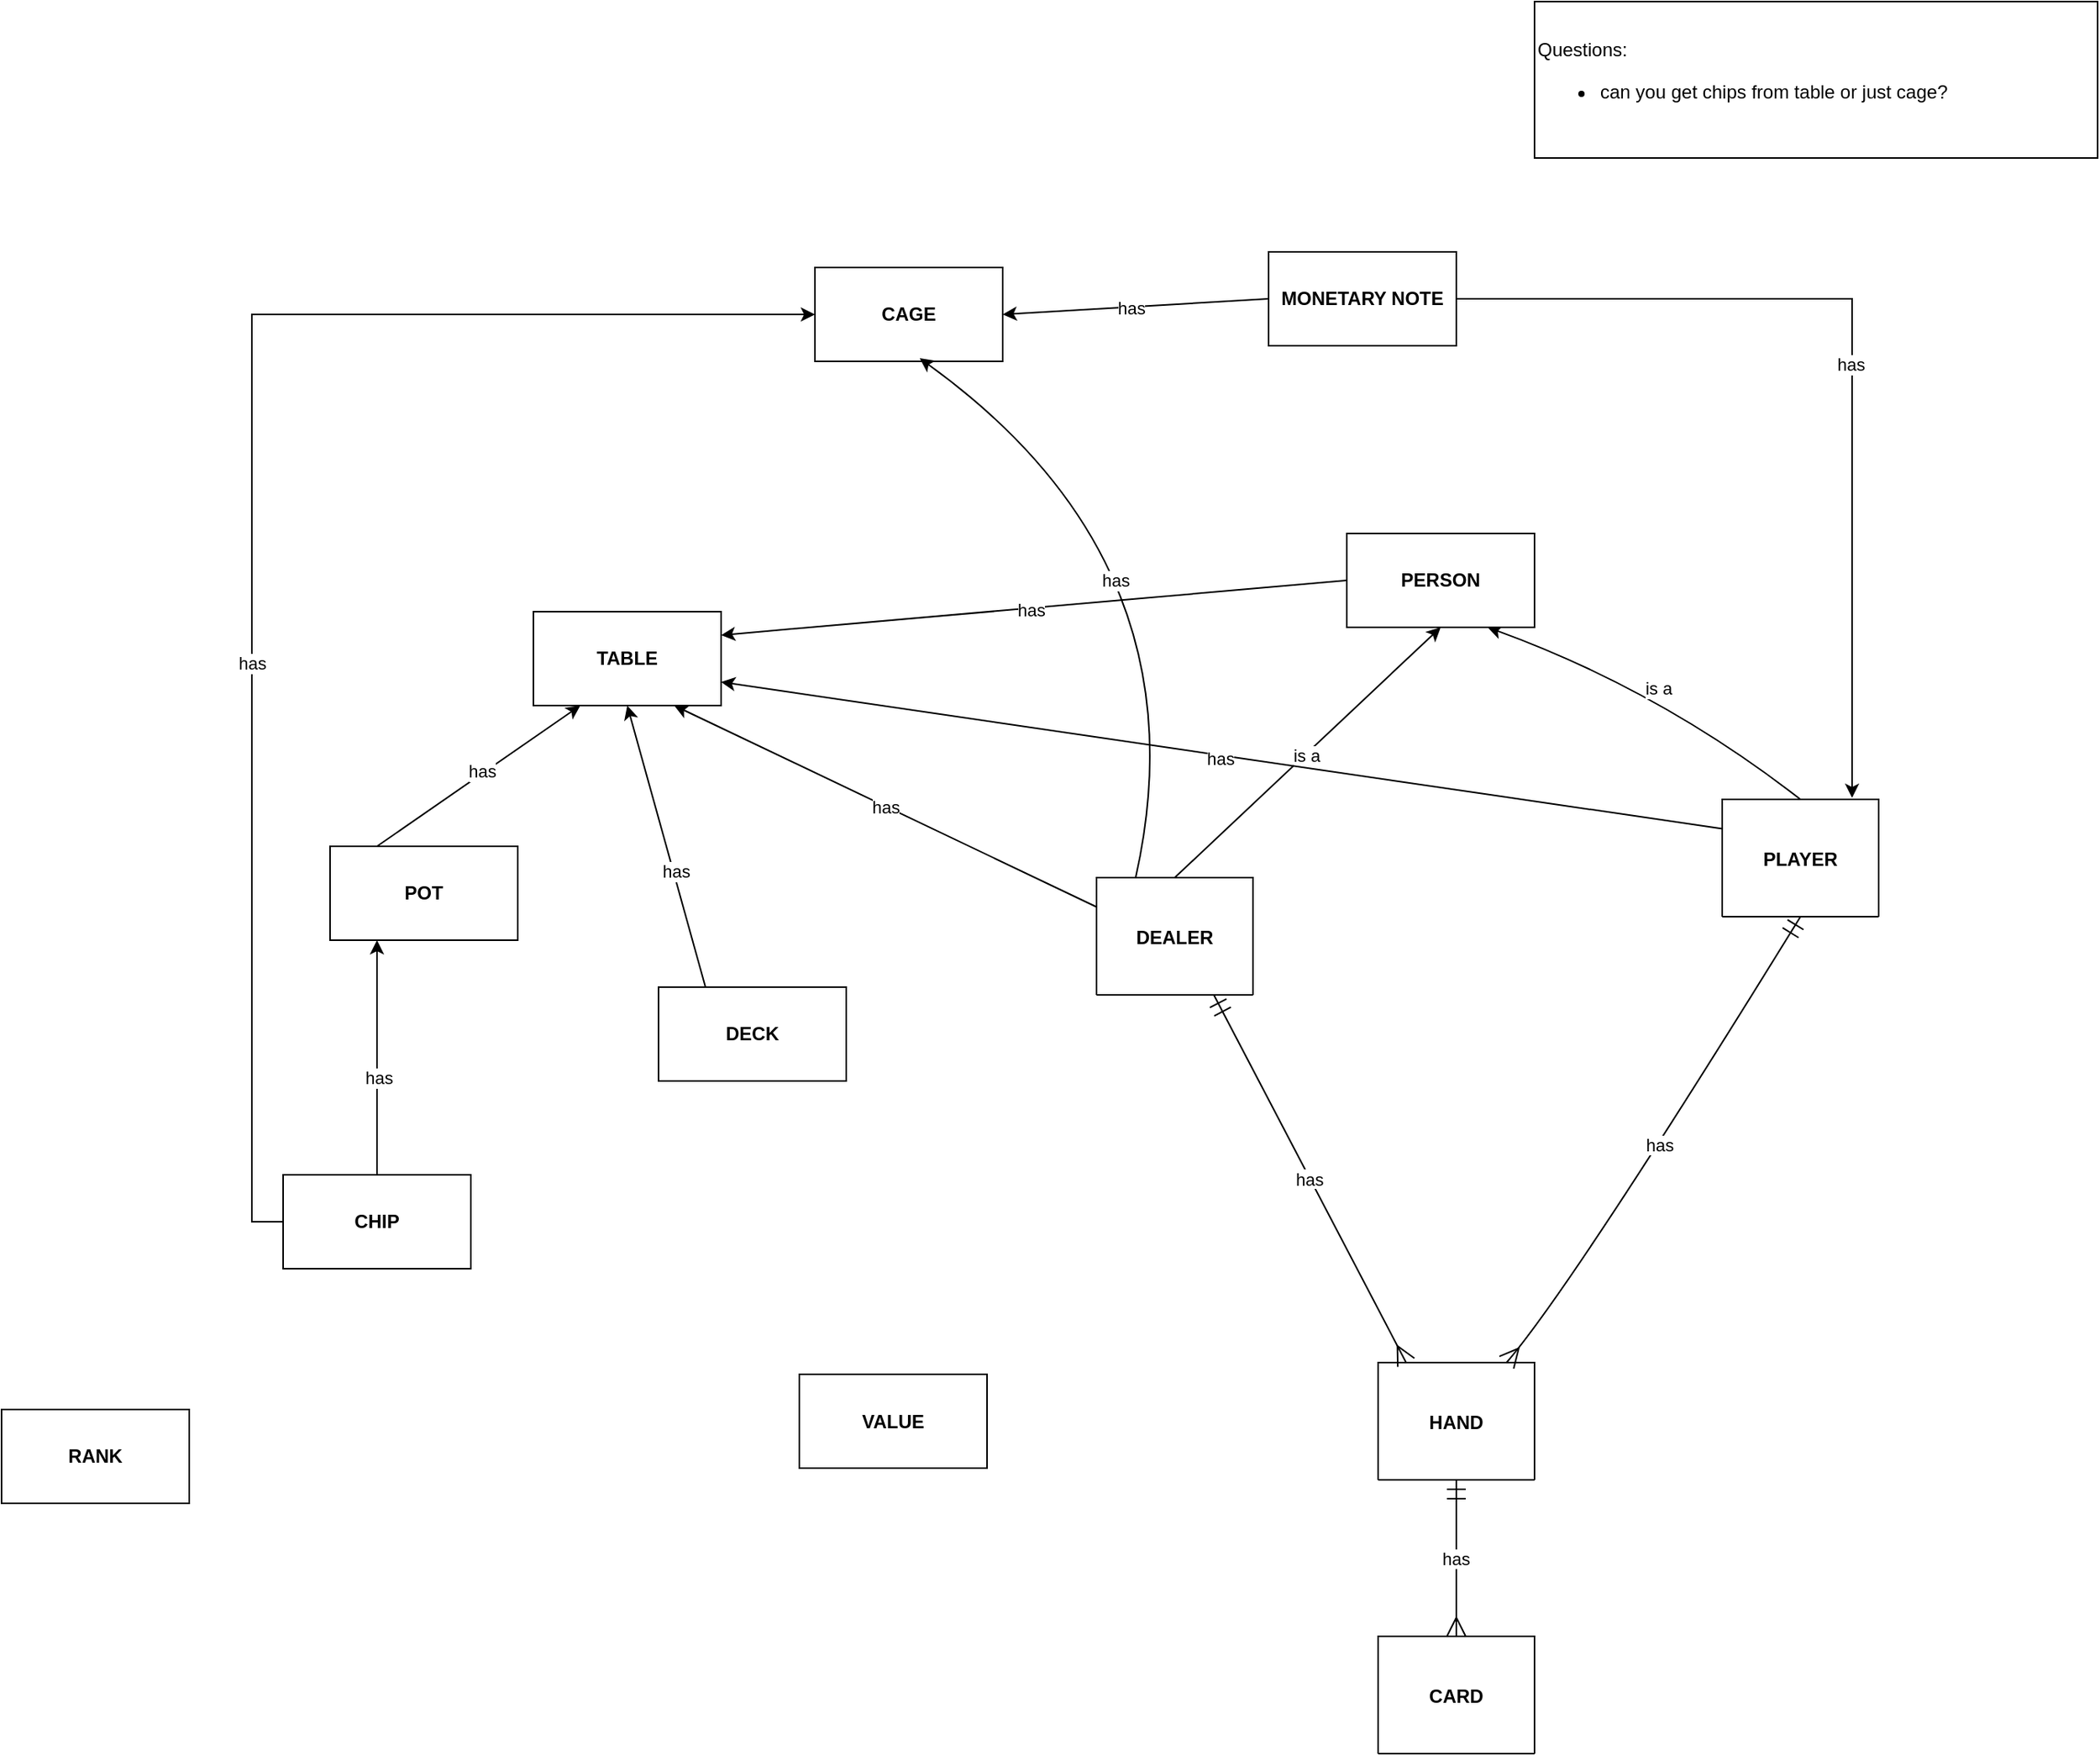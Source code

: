 <mxfile version="22.1.5" type="github">
  <diagram name="Page-1" id="UZQ5byCJ-S6CaqRD8Hsg">
    <mxGraphModel dx="3134" dy="1864" grid="1" gridSize="10" guides="1" tooltips="1" connect="1" arrows="1" fold="1" page="1" pageScale="1" pageWidth="850" pageHeight="1100" math="0" shadow="0">
      <root>
        <mxCell id="0" />
        <mxCell id="1" parent="0" />
        <mxCell id="sKK7W5GRqktyaH6itG1t-36" style="orthogonalLoop=1;jettySize=auto;html=1;exitX=0.5;exitY=0;exitDx=0;exitDy=0;entryX=0.5;entryY=1;entryDx=0;entryDy=0;curved=1;" edge="1" parent="1" source="2" target="sKK7W5GRqktyaH6itG1t-29">
          <mxGeometry relative="1" as="geometry" />
        </mxCell>
        <mxCell id="sKK7W5GRqktyaH6itG1t-37" value="is a" style="edgeLabel;html=1;align=center;verticalAlign=middle;resizable=0;points=[];" vertex="1" connectable="0" parent="sKK7W5GRqktyaH6itG1t-36">
          <mxGeometry x="-0.02" relative="1" as="geometry">
            <mxPoint as="offset" />
          </mxGeometry>
        </mxCell>
        <mxCell id="sKK7W5GRqktyaH6itG1t-51" style="orthogonalLoop=1;jettySize=auto;html=1;exitX=0;exitY=0.25;exitDx=0;exitDy=0;entryX=0.75;entryY=1;entryDx=0;entryDy=0;curved=1;" edge="1" parent="1" source="2" target="sKK7W5GRqktyaH6itG1t-28">
          <mxGeometry relative="1" as="geometry" />
        </mxCell>
        <mxCell id="sKK7W5GRqktyaH6itG1t-52" value="has" style="edgeLabel;html=1;align=center;verticalAlign=middle;resizable=0;points=[];" vertex="1" connectable="0" parent="sKK7W5GRqktyaH6itG1t-51">
          <mxGeometry x="-0.002" y="1" relative="1" as="geometry">
            <mxPoint y="-1" as="offset" />
          </mxGeometry>
        </mxCell>
        <mxCell id="2" value="DEALER" style="shape=table;startSize=75;container=1;collapsible=0;childLayout=tableLayout;fixedRows=1;rowLines=1;fontStyle=1;align=center;resizeLast=1;" parent="1" vertex="1">
          <mxGeometry x="-160" y="60" width="100" height="75" as="geometry" />
        </mxCell>
        <mxCell id="sKK7W5GRqktyaH6itG1t-40" style="orthogonalLoop=1;jettySize=auto;html=1;exitX=0.5;exitY=0;exitDx=0;exitDy=0;entryX=0.75;entryY=1;entryDx=0;entryDy=0;curved=1;" edge="1" parent="1" source="3" target="sKK7W5GRqktyaH6itG1t-29">
          <mxGeometry relative="1" as="geometry">
            <Array as="points">
              <mxPoint x="200" y="-60" />
            </Array>
          </mxGeometry>
        </mxCell>
        <mxCell id="sKK7W5GRqktyaH6itG1t-41" value="is a" style="edgeLabel;html=1;align=center;verticalAlign=middle;resizable=0;points=[];" vertex="1" connectable="0" parent="sKK7W5GRqktyaH6itG1t-40">
          <mxGeometry y="-1" relative="1" as="geometry">
            <mxPoint as="offset" />
          </mxGeometry>
        </mxCell>
        <mxCell id="sKK7W5GRqktyaH6itG1t-53" style="orthogonalLoop=1;jettySize=auto;html=1;exitX=0;exitY=0.25;exitDx=0;exitDy=0;entryX=1;entryY=0.75;entryDx=0;entryDy=0;curved=1;" edge="1" parent="1" source="3" target="sKK7W5GRqktyaH6itG1t-28">
          <mxGeometry relative="1" as="geometry" />
        </mxCell>
        <mxCell id="sKK7W5GRqktyaH6itG1t-54" value="has" style="edgeLabel;html=1;align=center;verticalAlign=middle;resizable=0;points=[];" vertex="1" connectable="0" parent="sKK7W5GRqktyaH6itG1t-53">
          <mxGeometry x="0.003" y="2" relative="1" as="geometry">
            <mxPoint as="offset" />
          </mxGeometry>
        </mxCell>
        <mxCell id="3" value="PLAYER" style="shape=table;startSize=75;container=1;collapsible=0;childLayout=tableLayout;fixedRows=1;rowLines=1;fontStyle=1;align=center;resizeLast=1;" parent="1" vertex="1">
          <mxGeometry x="240" y="10" width="100" height="75" as="geometry" />
        </mxCell>
        <mxCell id="4" value="HAND" style="shape=table;startSize=75;container=1;collapsible=0;childLayout=tableLayout;fixedRows=1;rowLines=1;fontStyle=1;align=center;resizeLast=1;" parent="1" vertex="1">
          <mxGeometry x="20" y="370" width="100" height="75" as="geometry" />
        </mxCell>
        <mxCell id="5" value="CARD" style="shape=table;startSize=75;container=1;collapsible=0;childLayout=tableLayout;fixedRows=1;rowLines=1;fontStyle=1;align=center;resizeLast=1;" parent="1" vertex="1">
          <mxGeometry x="20" y="545" width="100" height="75" as="geometry" />
        </mxCell>
        <mxCell id="7" value="has" style="startArrow=ERmandOne;startSize=10;;endArrow=ERmany;endSize=10;;exitX=0.75;exitY=1;entryX=0.179;entryY=0;exitDx=0;exitDy=0;" parent="1" source="2" target="4" edge="1">
          <mxGeometry relative="1" as="geometry" />
        </mxCell>
        <mxCell id="8" value="has" style="curved=1;startArrow=ERmandOne;startSize=10;;endArrow=ERmany;endSize=10;;exitX=0.5;exitY=1;entryX=0.821;entryY=0;" parent="1" source="3" target="4" edge="1">
          <mxGeometry relative="1" as="geometry">
            <Array as="points">
              <mxPoint x="145" y="320" />
            </Array>
          </mxGeometry>
        </mxCell>
        <mxCell id="9" value="has" style="curved=1;startArrow=ERmandOne;startSize=10;;endArrow=ERmany;endSize=10;;exitX=0.5;exitY=1;entryX=0.5;entryY=0;" parent="1" source="4" target="5" edge="1">
          <mxGeometry relative="1" as="geometry">
            <Array as="points" />
          </mxGeometry>
        </mxCell>
        <mxCell id="sKK7W5GRqktyaH6itG1t-42" style="orthogonalLoop=1;jettySize=auto;html=1;exitX=0.5;exitY=0;exitDx=0;exitDy=0;entryX=0.25;entryY=1;entryDx=0;entryDy=0;curved=1;" edge="1" parent="1" source="sKK7W5GRqktyaH6itG1t-12" target="sKK7W5GRqktyaH6itG1t-31">
          <mxGeometry relative="1" as="geometry" />
        </mxCell>
        <mxCell id="sKK7W5GRqktyaH6itG1t-43" value="has" style="edgeLabel;html=1;align=center;verticalAlign=middle;resizable=0;points=[];" vertex="1" connectable="0" parent="sKK7W5GRqktyaH6itG1t-42">
          <mxGeometry x="-0.174" y="-1" relative="1" as="geometry">
            <mxPoint as="offset" />
          </mxGeometry>
        </mxCell>
        <mxCell id="sKK7W5GRqktyaH6itG1t-59" style="edgeStyle=orthogonalEdgeStyle;rounded=0;orthogonalLoop=1;jettySize=auto;html=1;exitX=0;exitY=0.5;exitDx=0;exitDy=0;entryX=0;entryY=0.5;entryDx=0;entryDy=0;" edge="1" parent="1" source="sKK7W5GRqktyaH6itG1t-12" target="sKK7W5GRqktyaH6itG1t-55">
          <mxGeometry relative="1" as="geometry" />
        </mxCell>
        <mxCell id="sKK7W5GRqktyaH6itG1t-60" value="has" style="edgeLabel;html=1;align=center;verticalAlign=middle;resizable=0;points=[];" vertex="1" connectable="0" parent="sKK7W5GRqktyaH6itG1t-59">
          <mxGeometry x="-0.215" relative="1" as="geometry">
            <mxPoint as="offset" />
          </mxGeometry>
        </mxCell>
        <mxCell id="sKK7W5GRqktyaH6itG1t-12" value="&lt;b&gt;CHIP&lt;/b&gt;" style="rounded=0;whiteSpace=wrap;html=1;" vertex="1" parent="1">
          <mxGeometry x="-680" y="250" width="120" height="60" as="geometry" />
        </mxCell>
        <mxCell id="sKK7W5GRqktyaH6itG1t-13" value="&lt;b&gt;VALUE&lt;/b&gt;" style="rounded=0;whiteSpace=wrap;html=1;" vertex="1" parent="1">
          <mxGeometry x="-350" y="377.5" width="120" height="60" as="geometry" />
        </mxCell>
        <mxCell id="sKK7W5GRqktyaH6itG1t-28" value="&lt;b&gt;TABLE&lt;/b&gt;" style="rounded=0;whiteSpace=wrap;html=1;" vertex="1" parent="1">
          <mxGeometry x="-520" y="-110" width="120" height="60" as="geometry" />
        </mxCell>
        <mxCell id="sKK7W5GRqktyaH6itG1t-49" style="orthogonalLoop=1;jettySize=auto;html=1;exitX=0;exitY=0.5;exitDx=0;exitDy=0;entryX=1;entryY=0.25;entryDx=0;entryDy=0;" edge="1" parent="1" source="sKK7W5GRqktyaH6itG1t-29" target="sKK7W5GRqktyaH6itG1t-28">
          <mxGeometry relative="1" as="geometry" />
        </mxCell>
        <mxCell id="sKK7W5GRqktyaH6itG1t-50" value="has" style="edgeLabel;html=1;align=center;verticalAlign=middle;resizable=0;points=[];" vertex="1" connectable="0" parent="sKK7W5GRqktyaH6itG1t-49">
          <mxGeometry x="0.011" y="1" relative="1" as="geometry">
            <mxPoint as="offset" />
          </mxGeometry>
        </mxCell>
        <mxCell id="sKK7W5GRqktyaH6itG1t-29" value="&lt;b&gt;PERSON&lt;/b&gt;" style="rounded=0;whiteSpace=wrap;html=1;" vertex="1" parent="1">
          <mxGeometry y="-160" width="120" height="60" as="geometry" />
        </mxCell>
        <mxCell id="sKK7W5GRqktyaH6itG1t-44" style="edgeStyle=orthogonalEdgeStyle;orthogonalLoop=1;jettySize=auto;html=1;exitX=0.25;exitY=0;exitDx=0;exitDy=0;entryX=0.75;entryY=1;entryDx=0;entryDy=0;strokeColor=none;curved=1;" edge="1" parent="1" source="sKK7W5GRqktyaH6itG1t-30" target="sKK7W5GRqktyaH6itG1t-28">
          <mxGeometry relative="1" as="geometry" />
        </mxCell>
        <mxCell id="sKK7W5GRqktyaH6itG1t-30" value="&lt;b&gt;DECK&lt;/b&gt;" style="rounded=0;whiteSpace=wrap;html=1;" vertex="1" parent="1">
          <mxGeometry x="-440" y="130" width="120" height="60" as="geometry" />
        </mxCell>
        <mxCell id="sKK7W5GRqktyaH6itG1t-47" style="orthogonalLoop=1;jettySize=auto;html=1;exitX=0.25;exitY=0;exitDx=0;exitDy=0;entryX=0.25;entryY=1;entryDx=0;entryDy=0;" edge="1" parent="1" source="sKK7W5GRqktyaH6itG1t-31" target="sKK7W5GRqktyaH6itG1t-28">
          <mxGeometry relative="1" as="geometry" />
        </mxCell>
        <mxCell id="sKK7W5GRqktyaH6itG1t-48" value="has" style="edgeLabel;html=1;align=center;verticalAlign=middle;resizable=0;points=[];" vertex="1" connectable="0" parent="sKK7W5GRqktyaH6itG1t-47">
          <mxGeometry x="0.035" y="2" relative="1" as="geometry">
            <mxPoint as="offset" />
          </mxGeometry>
        </mxCell>
        <mxCell id="sKK7W5GRqktyaH6itG1t-31" value="&lt;b&gt;POT&lt;/b&gt;" style="rounded=0;whiteSpace=wrap;html=1;" vertex="1" parent="1">
          <mxGeometry x="-650" y="40" width="120" height="60" as="geometry" />
        </mxCell>
        <mxCell id="sKK7W5GRqktyaH6itG1t-35" value="&lt;b&gt;RANK&lt;/b&gt;" style="rounded=0;whiteSpace=wrap;html=1;" vertex="1" parent="1">
          <mxGeometry x="-860" y="400" width="120" height="60" as="geometry" />
        </mxCell>
        <mxCell id="sKK7W5GRqktyaH6itG1t-45" style="orthogonalLoop=1;jettySize=auto;html=1;exitX=0.25;exitY=0;exitDx=0;exitDy=0;entryX=0.5;entryY=1;entryDx=0;entryDy=0;curved=1;" edge="1" parent="1" source="sKK7W5GRqktyaH6itG1t-30" target="sKK7W5GRqktyaH6itG1t-28">
          <mxGeometry relative="1" as="geometry">
            <mxPoint x="-510" y="85" as="sourcePoint" />
            <mxPoint x="-450" y="-40" as="targetPoint" />
          </mxGeometry>
        </mxCell>
        <mxCell id="sKK7W5GRqktyaH6itG1t-46" value="has" style="edgeLabel;html=1;align=center;verticalAlign=middle;resizable=0;points=[];" vertex="1" connectable="0" parent="sKK7W5GRqktyaH6itG1t-45">
          <mxGeometry x="-0.174" y="-1" relative="1" as="geometry">
            <mxPoint as="offset" />
          </mxGeometry>
        </mxCell>
        <mxCell id="sKK7W5GRqktyaH6itG1t-55" value="&lt;b&gt;CAGE&lt;/b&gt;" style="whiteSpace=wrap;html=1;" vertex="1" parent="1">
          <mxGeometry x="-340" y="-330" width="120" height="60" as="geometry" />
        </mxCell>
        <mxCell id="sKK7W5GRqktyaH6itG1t-56" value="Questions:&lt;br&gt;&lt;ul&gt;&lt;li&gt;can you get chips from table or just cage?&lt;/li&gt;&lt;/ul&gt;" style="whiteSpace=wrap;html=1;align=left;" vertex="1" parent="1">
          <mxGeometry x="120" y="-500" width="360" height="100" as="geometry" />
        </mxCell>
        <mxCell id="sKK7W5GRqktyaH6itG1t-57" style="orthogonalLoop=1;jettySize=auto;html=1;exitX=0.25;exitY=0;exitDx=0;exitDy=0;entryX=0.558;entryY=0.967;entryDx=0;entryDy=0;entryPerimeter=0;curved=1;" edge="1" parent="1" source="2" target="sKK7W5GRqktyaH6itG1t-55">
          <mxGeometry relative="1" as="geometry">
            <Array as="points">
              <mxPoint x="-90" y="-140" />
            </Array>
          </mxGeometry>
        </mxCell>
        <mxCell id="sKK7W5GRqktyaH6itG1t-58" value="has" style="edgeLabel;html=1;align=center;verticalAlign=middle;resizable=0;points=[];" vertex="1" connectable="0" parent="sKK7W5GRqktyaH6itG1t-57">
          <mxGeometry x="0.143" y="42" relative="1" as="geometry">
            <mxPoint as="offset" />
          </mxGeometry>
        </mxCell>
        <mxCell id="sKK7W5GRqktyaH6itG1t-62" style="orthogonalLoop=1;jettySize=auto;html=1;exitX=0;exitY=0.5;exitDx=0;exitDy=0;entryX=1;entryY=0.5;entryDx=0;entryDy=0;curved=1;" edge="1" parent="1" source="sKK7W5GRqktyaH6itG1t-61" target="sKK7W5GRqktyaH6itG1t-55">
          <mxGeometry relative="1" as="geometry" />
        </mxCell>
        <mxCell id="sKK7W5GRqktyaH6itG1t-63" value="has" style="edgeLabel;html=1;align=center;verticalAlign=middle;resizable=0;points=[];" vertex="1" connectable="0" parent="sKK7W5GRqktyaH6itG1t-62">
          <mxGeometry x="0.033" y="1" relative="1" as="geometry">
            <mxPoint as="offset" />
          </mxGeometry>
        </mxCell>
        <mxCell id="sKK7W5GRqktyaH6itG1t-61" value="&lt;b&gt;MONETARY NOTE&lt;/b&gt;" style="whiteSpace=wrap;html=1;" vertex="1" parent="1">
          <mxGeometry x="-50" y="-340" width="120" height="60" as="geometry" />
        </mxCell>
        <mxCell id="sKK7W5GRqktyaH6itG1t-64" style="edgeStyle=orthogonalEdgeStyle;rounded=0;orthogonalLoop=1;jettySize=auto;html=1;exitX=1;exitY=0.5;exitDx=0;exitDy=0;entryX=0.83;entryY=-0.013;entryDx=0;entryDy=0;entryPerimeter=0;" edge="1" parent="1" source="sKK7W5GRqktyaH6itG1t-61" target="3">
          <mxGeometry relative="1" as="geometry" />
        </mxCell>
        <mxCell id="sKK7W5GRqktyaH6itG1t-65" value="has" style="edgeLabel;html=1;align=center;verticalAlign=middle;resizable=0;points=[];" vertex="1" connectable="0" parent="sKK7W5GRqktyaH6itG1t-64">
          <mxGeometry x="0.031" y="-1" relative="1" as="geometry">
            <mxPoint as="offset" />
          </mxGeometry>
        </mxCell>
      </root>
    </mxGraphModel>
  </diagram>
</mxfile>
